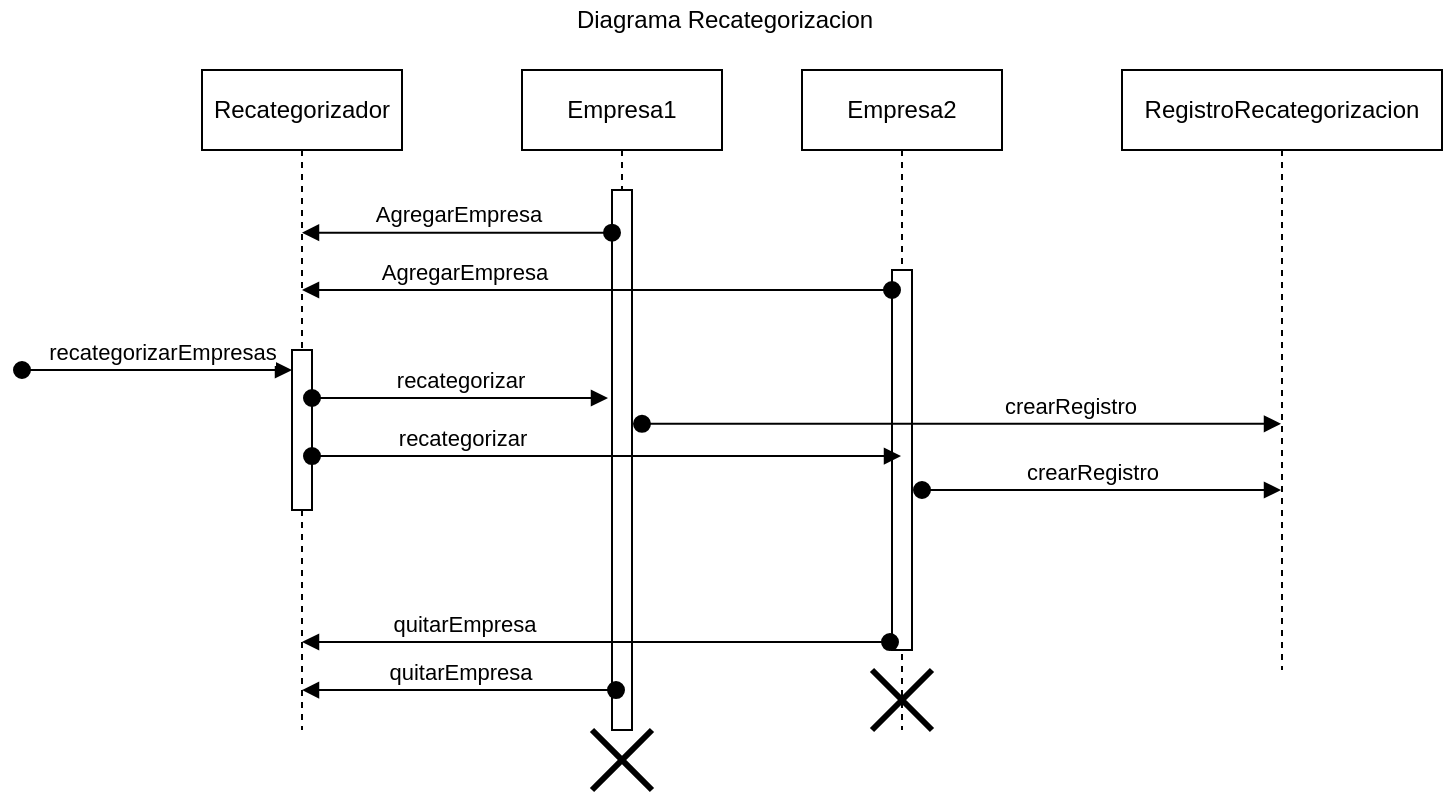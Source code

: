 <mxfile version="13.0.3" type="device" pages="2"><diagram id="3KsI1LJfVaF42ncmD80Z" name="Page-1"><mxGraphModel dx="803" dy="569" grid="1" gridSize="10" guides="1" tooltips="1" connect="1" arrows="1" fold="1" page="1" pageScale="1" pageWidth="827" pageHeight="1169" math="0" shadow="0"><root><mxCell id="0"/><mxCell id="1" parent="0"/><mxCell id="O4-LmZSLGsx2iSUUyv4k-3" value="Recategorizador" style="shape=umlLifeline;perimeter=lifelinePerimeter;whiteSpace=wrap;html=1;container=1;collapsible=0;recursiveResize=0;outlineConnect=0;" vertex="1" parent="1"><mxGeometry x="260" y="50" width="100" height="330" as="geometry"/></mxCell><mxCell id="O4-LmZSLGsx2iSUUyv4k-4" value="Empresa1" style="shape=umlLifeline;perimeter=lifelinePerimeter;whiteSpace=wrap;html=1;container=1;collapsible=0;recursiveResize=0;outlineConnect=0;" vertex="1" parent="1"><mxGeometry x="420" y="50" width="100" height="330" as="geometry"/></mxCell><mxCell id="O4-LmZSLGsx2iSUUyv4k-6" value="" style="html=1;points=[];perimeter=orthogonalPerimeter;" vertex="1" parent="O4-LmZSLGsx2iSUUyv4k-4"><mxGeometry x="45" y="60" width="10" height="270" as="geometry"/></mxCell><mxCell id="O4-LmZSLGsx2iSUUyv4k-5" value="RegistroRecategorizacion" style="shape=umlLifeline;perimeter=lifelinePerimeter;whiteSpace=wrap;html=1;container=1;collapsible=0;recursiveResize=0;outlineConnect=0;" vertex="1" parent="1"><mxGeometry x="720" y="50" width="160" height="300" as="geometry"/></mxCell><mxCell id="O4-LmZSLGsx2iSUUyv4k-7" value="AgregarEmpresa" style="html=1;verticalAlign=bottom;startArrow=oval;startFill=1;endArrow=block;startSize=8;exitX=0;exitY=0.079;exitDx=0;exitDy=0;exitPerimeter=0;" edge="1" parent="1" source="O4-LmZSLGsx2iSUUyv4k-6" target="O4-LmZSLGsx2iSUUyv4k-3"><mxGeometry width="60" relative="1" as="geometry"><mxPoint x="380" y="190" as="sourcePoint"/><mxPoint x="440" y="190" as="targetPoint"/></mxGeometry></mxCell><mxCell id="O4-LmZSLGsx2iSUUyv4k-8" value="Empresa2" style="shape=umlLifeline;perimeter=lifelinePerimeter;whiteSpace=wrap;html=1;container=1;collapsible=0;recursiveResize=0;outlineConnect=0;" vertex="1" parent="1"><mxGeometry x="560" y="50" width="100" height="330" as="geometry"/></mxCell><mxCell id="O4-LmZSLGsx2iSUUyv4k-9" value="" style="html=1;points=[];perimeter=orthogonalPerimeter;" vertex="1" parent="O4-LmZSLGsx2iSUUyv4k-8"><mxGeometry x="45" y="100" width="10" height="190" as="geometry"/></mxCell><mxCell id="O4-LmZSLGsx2iSUUyv4k-26" value="" style="shape=umlDestroy;whiteSpace=wrap;html=1;strokeWidth=3;" vertex="1" parent="O4-LmZSLGsx2iSUUyv4k-8"><mxGeometry x="35" y="300" width="30" height="30" as="geometry"/></mxCell><mxCell id="O4-LmZSLGsx2iSUUyv4k-10" value="AgregarEmpresa" style="html=1;verticalAlign=bottom;startArrow=oval;startFill=1;endArrow=block;startSize=8;" edge="1" parent="1" source="O4-LmZSLGsx2iSUUyv4k-9" target="O4-LmZSLGsx2iSUUyv4k-3"><mxGeometry x="0.455" width="60" relative="1" as="geometry"><mxPoint x="670" y="240" as="sourcePoint"/><mxPoint x="730" y="240" as="targetPoint"/><Array as="points"><mxPoint x="480" y="160"/></Array><mxPoint as="offset"/></mxGeometry></mxCell><mxCell id="O4-LmZSLGsx2iSUUyv4k-17" value="" style="html=1;points=[];perimeter=orthogonalPerimeter;" vertex="1" parent="1"><mxGeometry x="305" y="190" width="10" height="80" as="geometry"/></mxCell><mxCell id="O4-LmZSLGsx2iSUUyv4k-18" value="recategorizarEmpresas" style="html=1;verticalAlign=bottom;startArrow=oval;endArrow=block;startSize=8;" edge="1" target="O4-LmZSLGsx2iSUUyv4k-17" parent="1"><mxGeometry x="0.037" relative="1" as="geometry"><mxPoint x="170" y="200" as="sourcePoint"/><mxPoint as="offset"/></mxGeometry></mxCell><mxCell id="O4-LmZSLGsx2iSUUyv4k-19" value="recategorizar" style="html=1;verticalAlign=bottom;startArrow=oval;startFill=1;endArrow=block;startSize=8;exitX=1;exitY=0.3;exitDx=0;exitDy=0;exitPerimeter=0;" edge="1" parent="1" source="O4-LmZSLGsx2iSUUyv4k-17"><mxGeometry width="60" relative="1" as="geometry"><mxPoint x="390" y="240" as="sourcePoint"/><mxPoint x="463" y="214" as="targetPoint"/></mxGeometry></mxCell><mxCell id="O4-LmZSLGsx2iSUUyv4k-20" value="recategorizar" style="html=1;verticalAlign=bottom;startArrow=oval;startFill=1;endArrow=block;startSize=8;exitX=1;exitY=0.663;exitDx=0;exitDy=0;exitPerimeter=0;" edge="1" parent="1" source="O4-LmZSLGsx2iSUUyv4k-17" target="O4-LmZSLGsx2iSUUyv4k-8"><mxGeometry x="-0.491" width="60" relative="1" as="geometry"><mxPoint x="530" y="240" as="sourcePoint"/><mxPoint x="590" y="240" as="targetPoint"/><mxPoint as="offset"/></mxGeometry></mxCell><mxCell id="O4-LmZSLGsx2iSUUyv4k-21" value="crearRegistro" style="html=1;verticalAlign=bottom;startArrow=oval;startFill=1;endArrow=block;startSize=8;exitX=1.5;exitY=0.433;exitDx=0;exitDy=0;exitPerimeter=0;" edge="1" parent="1" source="O4-LmZSLGsx2iSUUyv4k-6" target="O4-LmZSLGsx2iSUUyv4k-5"><mxGeometry x="0.335" width="60" relative="1" as="geometry"><mxPoint x="530" y="240" as="sourcePoint"/><mxPoint x="590" y="240" as="targetPoint"/><mxPoint as="offset"/></mxGeometry></mxCell><mxCell id="O4-LmZSLGsx2iSUUyv4k-22" value="crearRegistro" style="html=1;verticalAlign=bottom;startArrow=oval;startFill=1;endArrow=block;startSize=8;" edge="1" parent="1" target="O4-LmZSLGsx2iSUUyv4k-5"><mxGeometry x="0.048" y="-10" width="60" relative="1" as="geometry"><mxPoint x="620" y="260" as="sourcePoint"/><mxPoint x="849.5" y="236.91" as="targetPoint"/><mxPoint x="-9" y="-10" as="offset"/><Array as="points"><mxPoint x="730" y="260"/></Array></mxGeometry></mxCell><mxCell id="O4-LmZSLGsx2iSUUyv4k-23" value="quitarEmpresa" style="html=1;verticalAlign=bottom;startArrow=oval;startFill=1;endArrow=block;startSize=8;exitX=-0.1;exitY=0.979;exitDx=0;exitDy=0;exitPerimeter=0;" edge="1" parent="1" source="O4-LmZSLGsx2iSUUyv4k-9" target="O4-LmZSLGsx2iSUUyv4k-3"><mxGeometry x="0.453" width="60" relative="1" as="geometry"><mxPoint x="530" y="240" as="sourcePoint"/><mxPoint x="590" y="240" as="targetPoint"/><Array as="points"><mxPoint x="390" y="336"/></Array><mxPoint as="offset"/></mxGeometry></mxCell><mxCell id="O4-LmZSLGsx2iSUUyv4k-24" value="quitarEmpresa" style="html=1;verticalAlign=bottom;startArrow=oval;startFill=1;endArrow=block;startSize=8;exitX=0.2;exitY=0.926;exitDx=0;exitDy=0;exitPerimeter=0;" edge="1" parent="1" source="O4-LmZSLGsx2iSUUyv4k-6" target="O4-LmZSLGsx2iSUUyv4k-3"><mxGeometry width="60" relative="1" as="geometry"><mxPoint x="530" y="240" as="sourcePoint"/><mxPoint x="590" y="240" as="targetPoint"/></mxGeometry></mxCell><mxCell id="O4-LmZSLGsx2iSUUyv4k-25" value="" style="shape=umlDestroy;whiteSpace=wrap;html=1;strokeWidth=3;" vertex="1" parent="1"><mxGeometry x="455" y="380" width="30" height="30" as="geometry"/></mxCell><mxCell id="O4-LmZSLGsx2iSUUyv4k-27" value="Diagrama Recategorizacion" style="text;html=1;align=center;verticalAlign=middle;resizable=0;points=[];autosize=1;" vertex="1" parent="1"><mxGeometry x="441" y="15" width="160" height="20" as="geometry"/></mxCell></root></mxGraphModel></diagram><diagram id="I9kjelNebqx6NDesxcJy" name="Page-2"><mxGraphModel dx="803" dy="569" grid="1" gridSize="10" guides="1" tooltips="1" connect="1" arrows="1" fold="1" page="1" pageScale="1" pageWidth="827" pageHeight="1169" math="0" shadow="0"><root><mxCell id="UYvNbKbyreGynsIywX3q-0"/><mxCell id="UYvNbKbyreGynsIywX3q-1" parent="UYvNbKbyreGynsIywX3q-0"/><mxCell id="UYvNbKbyreGynsIywX3q-2" value="Licitacion" style="shape=umlLifeline;perimeter=lifelinePerimeter;whiteSpace=wrap;html=1;container=1;collapsible=0;recursiveResize=0;outlineConnect=0;" vertex="1" parent="UYvNbKbyreGynsIywX3q-1"><mxGeometry x="360" y="40" width="100" height="350" as="geometry"/></mxCell><mxCell id="UYvNbKbyreGynsIywX3q-3" value="" style="html=1;points=[];perimeter=orthogonalPerimeter;" vertex="1" parent="UYvNbKbyreGynsIywX3q-2"><mxGeometry x="44" y="50" width="10" height="100" as="geometry"/></mxCell><mxCell id="UYvNbKbyreGynsIywX3q-21" value="" style="html=1;points=[];perimeter=orthogonalPerimeter;" vertex="1" parent="UYvNbKbyreGynsIywX3q-2"><mxGeometry x="45" y="180" width="10" height="140" as="geometry"/></mxCell><mxCell id="UYvNbKbyreGynsIywX3q-4" value="Licitacion" style="html=1;verticalAlign=bottom;startArrow=oval;endArrow=block;startSize=8;" edge="1" target="UYvNbKbyreGynsIywX3q-3" parent="UYvNbKbyreGynsIywX3q-1"><mxGeometry relative="1" as="geometry"><mxPoint x="260" y="100" as="sourcePoint"/><Array as="points"><mxPoint x="360" y="100"/></Array></mxGeometry></mxCell><mxCell id="UYvNbKbyreGynsIywX3q-5" value="Presupuesto1" style="shape=umlLifeline;perimeter=lifelinePerimeter;whiteSpace=wrap;html=1;container=1;collapsible=0;recursiveResize=0;outlineConnect=0;" vertex="1" parent="UYvNbKbyreGynsIywX3q-1"><mxGeometry x="930" y="40" width="100" height="300" as="geometry"/></mxCell><mxCell id="UYvNbKbyreGynsIywX3q-9" value="" style="html=1;points=[];perimeter=orthogonalPerimeter;" vertex="1" parent="UYvNbKbyreGynsIywX3q-5"><mxGeometry x="45" y="50" width="10" height="250" as="geometry"/></mxCell><mxCell id="UYvNbKbyreGynsIywX3q-6" value="Presupuesto1" style="shape=umlLifeline;perimeter=lifelinePerimeter;whiteSpace=wrap;html=1;container=1;collapsible=0;recursiveResize=0;outlineConnect=0;" vertex="1" parent="UYvNbKbyreGynsIywX3q-1"><mxGeometry x="1070" y="40" width="100" height="300" as="geometry"/></mxCell><mxCell id="UYvNbKbyreGynsIywX3q-12" value="" style="html=1;points=[];perimeter=orthogonalPerimeter;" vertex="1" parent="UYvNbKbyreGynsIywX3q-6"><mxGeometry x="45" y="50" width="10" height="250" as="geometry"/></mxCell><mxCell id="UYvNbKbyreGynsIywX3q-7" value="validarPresupuestos" style="html=1;verticalAlign=bottom;startArrow=oval;endArrow=block;startSize=8;" edge="1" parent="UYvNbKbyreGynsIywX3q-1"><mxGeometry relative="1" as="geometry"><mxPoint x="250" y="220" as="sourcePoint"/><mxPoint x="414" y="220" as="targetPoint"/></mxGeometry></mxCell><mxCell id="UYvNbKbyreGynsIywX3q-10" value="agregarPresupuesto" style="html=1;verticalAlign=bottom;startArrow=oval;endArrow=block;startSize=8;" edge="1" target="UYvNbKbyreGynsIywX3q-9" parent="UYvNbKbyreGynsIywX3q-1"><mxGeometry x="0.47" relative="1" as="geometry"><mxPoint x="414" y="120" as="sourcePoint"/><mxPoint as="offset"/></mxGeometry></mxCell><mxCell id="UYvNbKbyreGynsIywX3q-13" value="agregarPresupuesto" style="html=1;verticalAlign=bottom;startArrow=oval;endArrow=block;startSize=8;" edge="1" target="UYvNbKbyreGynsIywX3q-12" parent="UYvNbKbyreGynsIywX3q-1" source="UYvNbKbyreGynsIywX3q-3"><mxGeometry x="0.215" relative="1" as="geometry"><mxPoint x="360" y="150" as="sourcePoint"/><Array as="points"><mxPoint x="590" y="150"/></Array><mxPoint as="offset"/></mxGeometry></mxCell><mxCell id="UYvNbKbyreGynsIywX3q-14" value="Egreso" style="shape=umlLifeline;perimeter=lifelinePerimeter;whiteSpace=wrap;html=1;container=1;collapsible=0;recursiveResize=0;outlineConnect=0;" vertex="1" parent="UYvNbKbyreGynsIywX3q-1"><mxGeometry x="1230" y="40" width="100" height="300" as="geometry"/></mxCell><mxCell id="UYvNbKbyreGynsIywX3q-15" value="" style="html=1;points=[];perimeter=orthogonalPerimeter;" vertex="1" parent="UYvNbKbyreGynsIywX3q-14"><mxGeometry x="45" y="50" width="10" height="240" as="geometry"/></mxCell><mxCell id="UYvNbKbyreGynsIywX3q-16" value="agregarEgreso" style="html=1;verticalAlign=bottom;startArrow=oval;startFill=1;endArrow=block;startSize=8;exitX=1.1;exitY=0.93;exitDx=0;exitDy=0;exitPerimeter=0;" edge="1" parent="UYvNbKbyreGynsIywX3q-1" source="UYvNbKbyreGynsIywX3q-3" target="UYvNbKbyreGynsIywX3q-14"><mxGeometry x="0.691" width="60" relative="1" as="geometry"><mxPoint x="600" y="190" as="sourcePoint"/><mxPoint x="660" y="190" as="targetPoint"/><mxPoint as="offset"/></mxGeometry></mxCell><mxCell id="UYvNbKbyreGynsIywX3q-17" value="MenorValor" style="shape=umlLifeline;perimeter=lifelinePerimeter;whiteSpace=wrap;html=1;container=1;collapsible=0;recursiveResize=0;outlineConnect=0;" vertex="1" parent="UYvNbKbyreGynsIywX3q-1"><mxGeometry x="520" y="40" width="100" height="350" as="geometry"/></mxCell><mxCell id="UYvNbKbyreGynsIywX3q-18" value="" style="html=1;points=[];perimeter=orthogonalPerimeter;" vertex="1" parent="UYvNbKbyreGynsIywX3q-17"><mxGeometry x="45" y="200" width="10" height="100" as="geometry"/></mxCell><mxCell id="UYvNbKbyreGynsIywX3q-23" value="" style="html=1;points=[];perimeter=orthogonalPerimeter;" vertex="1" parent="UYvNbKbyreGynsIywX3q-17"><mxGeometry x="45" y="200" width="10" height="150" as="geometry"/></mxCell><mxCell id="UYvNbKbyreGynsIywX3q-19" value="asociarCriterio" style="html=1;verticalAlign=bottom;startArrow=oval;startFill=1;endArrow=block;startSize=8;exitX=1.2;exitY=0.11;exitDx=0;exitDy=0;exitPerimeter=0;" edge="1" parent="UYvNbKbyreGynsIywX3q-1" source="UYvNbKbyreGynsIywX3q-3" target="UYvNbKbyreGynsIywX3q-17"><mxGeometry width="60" relative="1" as="geometry"><mxPoint x="550" y="210" as="sourcePoint"/><mxPoint x="610" y="210" as="targetPoint"/></mxGeometry></mxCell><mxCell id="UYvNbKbyreGynsIywX3q-24" value="validar" style="html=1;verticalAlign=bottom;endArrow=block;entryX=0;entryY=0;" edge="1" target="UYvNbKbyreGynsIywX3q-23" parent="UYvNbKbyreGynsIywX3q-1" source="UYvNbKbyreGynsIywX3q-21"><mxGeometry relative="1" as="geometry"><mxPoint x="420" y="240" as="sourcePoint"/></mxGeometry></mxCell><mxCell id="UYvNbKbyreGynsIywX3q-25" value="ResultadoValidacion" style="html=1;verticalAlign=bottom;endArrow=open;dashed=1;endSize=8;" edge="1" source="UYvNbKbyreGynsIywX3q-23" parent="UYvNbKbyreGynsIywX3q-1"><mxGeometry relative="1" as="geometry"><mxPoint x="410" y="316" as="targetPoint"/></mxGeometry></mxCell><mxCell id="UYvNbKbyreGynsIywX3q-28" value="NotificadorValidador" style="shape=umlLifeline;perimeter=lifelinePerimeter;whiteSpace=wrap;html=1;container=1;collapsible=0;recursiveResize=0;outlineConnect=0;" vertex="1" parent="UYvNbKbyreGynsIywX3q-1"><mxGeometry x="660" y="40" width="110" height="350" as="geometry"/></mxCell><mxCell id="UYvNbKbyreGynsIywX3q-29" value="" style="html=1;points=[];perimeter=orthogonalPerimeter;" vertex="1" parent="UYvNbKbyreGynsIywX3q-28"><mxGeometry x="50" y="50" width="10" height="300" as="geometry"/></mxCell><mxCell id="UYvNbKbyreGynsIywX3q-30" value="notificar" style="html=1;verticalAlign=bottom;startArrow=oval;startFill=1;endArrow=block;startSize=8;" edge="1" parent="UYvNbKbyreGynsIywX3q-1" source="UYvNbKbyreGynsIywX3q-2"><mxGeometry x="0.534" width="60" relative="1" as="geometry"><mxPoint x="570" y="210" as="sourcePoint"/><mxPoint x="710" y="360" as="targetPoint"/><Array as="points"><mxPoint x="520" y="360"/></Array><mxPoint x="1" as="offset"/></mxGeometry></mxCell></root></mxGraphModel></diagram></mxfile>